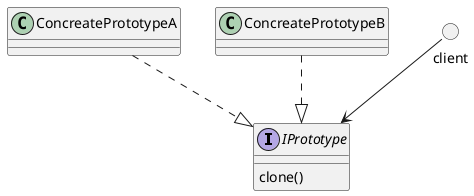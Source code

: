 @startuml
'https://plantuml.com/class-diagram

interface IPrototype{
    clone()
}


class ConcreatePrototypeA
ConcreatePrototypeA ..|>IPrototype
ConcreatePrototypeB ..|>IPrototype

circle client

client --> IPrototype


@enduml